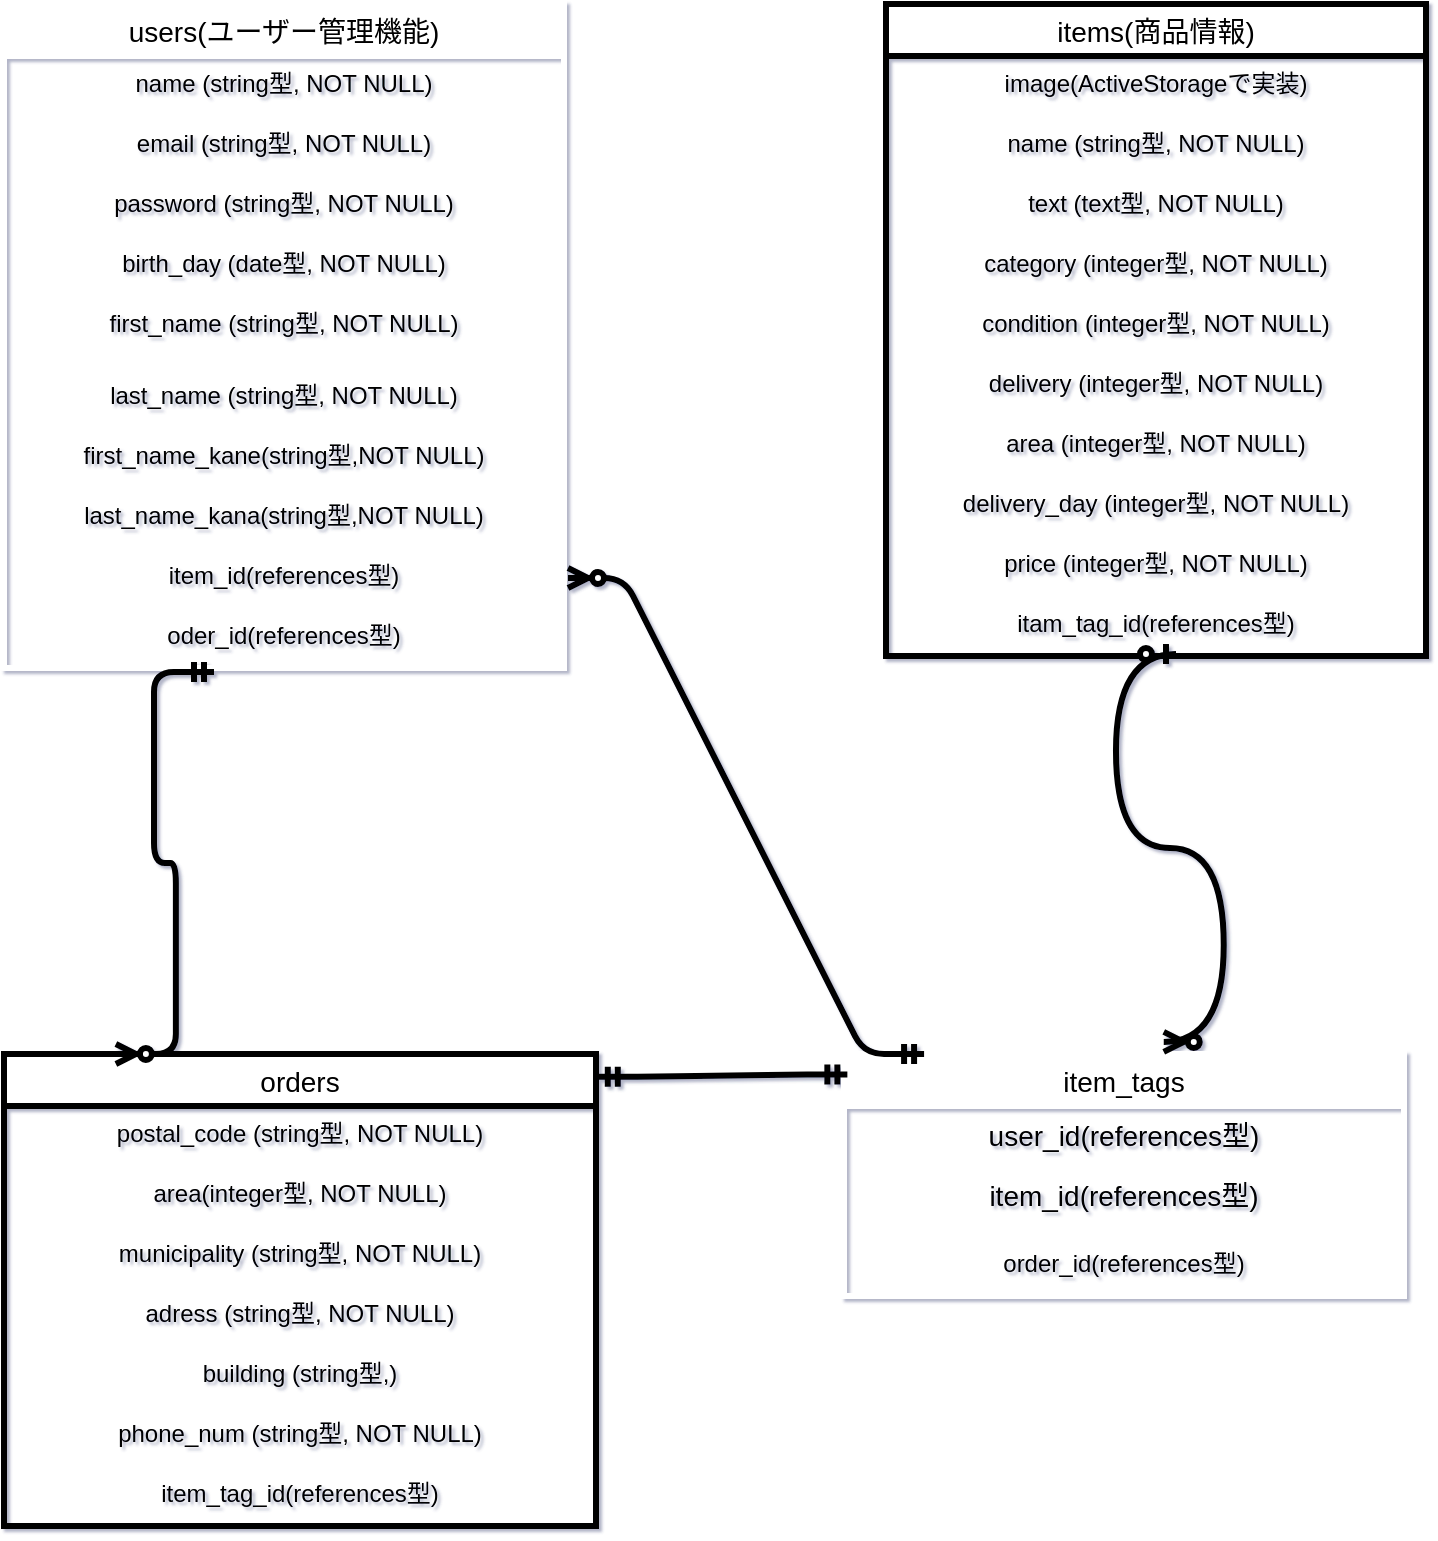 <mxfile>
    <diagram id="lORFSKRW5LW8WPC1u9rT" name="ページ1">
        <mxGraphModel dx="1098" dy="1042" grid="1" gridSize="7" guides="1" tooltips="1" connect="0" arrows="0" fold="1" page="1" pageScale="1" pageWidth="827" pageHeight="1169" math="0" shadow="1">
            <root>
                <mxCell id="0"/>
                <mxCell id="1" parent="0"/>
                <mxCell id="52" value="users(ユーザー管理機能)" style="swimlane;fontStyle=0;childLayout=stackLayout;horizontal=1;startSize=26;horizontalStack=0;resizeParent=1;resizeParentMax=0;resizeLast=0;collapsible=1;marginBottom=0;align=center;fontSize=14;strokeColor=#FFFFFF;strokeWidth=3;" parent="1" vertex="1">
                    <mxGeometry x="70" y="35" width="280" height="332" as="geometry"/>
                </mxCell>
                <mxCell id="53" value="name (string型, NOT NULL)" style="text;strokeColor=none;fillColor=none;spacingLeft=4;spacingRight=4;overflow=hidden;rotatable=0;points=[[0,0.5],[1,0.5]];portConstraint=eastwest;fontSize=12;align=center;labelBackgroundColor=none;labelBorderColor=none;" parent="52" vertex="1">
                    <mxGeometry y="26" width="280" height="30" as="geometry"/>
                </mxCell>
                <mxCell id="57" value="email (string型, NOT NULL)" style="text;strokeColor=none;fillColor=none;spacingLeft=4;spacingRight=4;overflow=hidden;rotatable=0;points=[[0,0.5],[1,0.5]];portConstraint=eastwest;fontSize=12;align=center;" parent="52" vertex="1">
                    <mxGeometry y="56" width="280" height="30" as="geometry"/>
                </mxCell>
                <mxCell id="54" value="password (string型, NOT NULL)" style="text;strokeColor=none;fillColor=none;spacingLeft=4;spacingRight=4;overflow=hidden;rotatable=0;points=[[0,0.5],[1,0.5]];portConstraint=eastwest;fontSize=12;align=center;" parent="52" vertex="1">
                    <mxGeometry y="86" width="280" height="30" as="geometry"/>
                </mxCell>
                <mxCell id="55" value="birth_day (date型, NOT NULL)" style="text;strokeColor=none;fillColor=none;spacingLeft=4;spacingRight=4;overflow=hidden;rotatable=0;points=[[0,0.5],[1,0.5]];portConstraint=eastwest;fontSize=12;align=center;" parent="52" vertex="1">
                    <mxGeometry y="116" width="280" height="30" as="geometry"/>
                </mxCell>
                <mxCell id="58" value="first_name (string型, NOT NULL)" style="text;strokeColor=none;fillColor=none;spacingLeft=4;spacingRight=4;overflow=hidden;rotatable=0;points=[[0,0.5],[1,0.5]];portConstraint=eastwest;fontSize=12;align=center;" parent="52" vertex="1">
                    <mxGeometry y="146" width="280" height="36" as="geometry"/>
                </mxCell>
                <mxCell id="56" value="last_name (string型, NOT NULL)" style="text;strokeColor=none;fillColor=none;spacingLeft=4;spacingRight=4;overflow=hidden;rotatable=0;points=[[0,0.5],[1,0.5]];portConstraint=eastwest;fontSize=12;align=center;" parent="52" vertex="1">
                    <mxGeometry y="182" width="280" height="30" as="geometry"/>
                </mxCell>
                <mxCell id="147" value="first_name_kane(string型,NOT NULL)" style="text;strokeColor=none;fillColor=none;spacingLeft=4;spacingRight=4;overflow=hidden;rotatable=0;points=[[0,0.5],[1,0.5]];portConstraint=eastwest;fontSize=12;align=center;" parent="52" vertex="1">
                    <mxGeometry y="212" width="280" height="30" as="geometry"/>
                </mxCell>
                <mxCell id="148" value="last_name_kana(string型,NOT NULL)" style="text;strokeColor=none;fillColor=none;spacingLeft=4;spacingRight=4;overflow=hidden;rotatable=0;points=[[0,0.5],[1,0.5]];portConstraint=eastwest;fontSize=12;align=center;" parent="52" vertex="1">
                    <mxGeometry y="242" width="280" height="30" as="geometry"/>
                </mxCell>
                <mxCell id="150" value="item_id(references型)" style="text;strokeColor=none;fillColor=none;spacingLeft=4;spacingRight=4;overflow=hidden;rotatable=0;points=[[0,0.5],[1,0.5]];portConstraint=eastwest;fontSize=12;align=center;" parent="52" vertex="1">
                    <mxGeometry y="272" width="280" height="30" as="geometry"/>
                </mxCell>
                <mxCell id="151" value="oder_id(references型)" style="text;strokeColor=none;fillColor=none;spacingLeft=4;spacingRight=4;overflow=hidden;rotatable=0;points=[[0,0.5],[1,0.5]];portConstraint=eastwest;fontSize=12;align=center;" parent="52" vertex="1">
                    <mxGeometry y="302" width="280" height="30" as="geometry"/>
                </mxCell>
                <mxCell id="60" value="items(商品情報)" style="swimlane;fontStyle=0;childLayout=stackLayout;horizontal=1;startSize=26;horizontalStack=0;resizeParent=1;resizeParentMax=0;resizeLast=0;collapsible=1;marginBottom=0;align=center;fontSize=14;strokeWidth=3;" parent="1" vertex="1">
                    <mxGeometry x="511" y="35" width="270" height="326" as="geometry"/>
                </mxCell>
                <mxCell id="61" value="image(ActiveStorageで実装)" style="text;strokeColor=none;fillColor=none;spacingLeft=4;spacingRight=4;overflow=hidden;rotatable=0;points=[[0,0.5],[1,0.5]];portConstraint=eastwest;fontSize=12;align=center;" parent="60" vertex="1">
                    <mxGeometry y="26" width="270" height="30" as="geometry"/>
                </mxCell>
                <mxCell id="62" value="name (string型, NOT NULL)" style="text;strokeColor=none;fillColor=none;spacingLeft=4;spacingRight=4;overflow=hidden;rotatable=0;points=[[0,0.5],[1,0.5]];portConstraint=eastwest;fontSize=12;align=center;" parent="60" vertex="1">
                    <mxGeometry y="56" width="270" height="30" as="geometry"/>
                </mxCell>
                <mxCell id="63" value="text (text型, NOT NULL)" style="text;strokeColor=none;fillColor=none;spacingLeft=4;spacingRight=4;overflow=hidden;rotatable=0;points=[[0,0.5],[1,0.5]];portConstraint=eastwest;fontSize=12;align=center;" parent="60" vertex="1">
                    <mxGeometry y="86" width="270" height="30" as="geometry"/>
                </mxCell>
                <mxCell id="64" value="category (integer型, NOT NULL)" style="text;strokeColor=none;fillColor=none;spacingLeft=4;spacingRight=4;overflow=hidden;rotatable=0;points=[[0,0.5],[1,0.5]];portConstraint=eastwest;fontSize=12;align=center;" parent="60" vertex="1">
                    <mxGeometry y="116" width="270" height="30" as="geometry"/>
                </mxCell>
                <mxCell id="70" value="condition (integer型, NOT NULL)" style="text;strokeColor=none;fillColor=none;spacingLeft=4;spacingRight=4;overflow=hidden;rotatable=0;points=[[0,0.5],[1,0.5]];portConstraint=eastwest;fontSize=12;align=center;" parent="60" vertex="1">
                    <mxGeometry y="146" width="270" height="30" as="geometry"/>
                </mxCell>
                <mxCell id="71" value="delivery (integer型, NOT NULL)" style="text;strokeColor=none;fillColor=none;spacingLeft=4;spacingRight=4;overflow=hidden;rotatable=0;points=[[0,0.5],[1,0.5]];portConstraint=eastwest;fontSize=12;align=center;" parent="60" vertex="1">
                    <mxGeometry y="176" width="270" height="30" as="geometry"/>
                </mxCell>
                <mxCell id="72" value="area (integer型, NOT NULL)" style="text;strokeColor=none;fillColor=none;spacingLeft=4;spacingRight=4;overflow=hidden;rotatable=0;points=[[0,0.5],[1,0.5]];portConstraint=eastwest;fontSize=12;align=center;" parent="60" vertex="1">
                    <mxGeometry y="206" width="270" height="30" as="geometry"/>
                </mxCell>
                <mxCell id="73" value="delivery_day (integer型, NOT NULL)" style="text;strokeColor=none;fillColor=none;spacingLeft=4;spacingRight=4;overflow=hidden;rotatable=0;points=[[0,0.5],[1,0.5]];portConstraint=eastwest;fontSize=12;align=center;" parent="60" vertex="1">
                    <mxGeometry y="236" width="270" height="30" as="geometry"/>
                </mxCell>
                <mxCell id="69" value="price (integer型, NOT NULL)" style="text;strokeColor=none;fillColor=none;spacingLeft=4;spacingRight=4;overflow=hidden;rotatable=0;points=[[0,0.5],[1,0.5]];portConstraint=eastwest;fontSize=12;align=center;" parent="60" vertex="1">
                    <mxGeometry y="266" width="270" height="30" as="geometry"/>
                </mxCell>
                <mxCell id="160" value="itam_tag_id(references型)" style="text;strokeColor=none;fillColor=none;spacingLeft=4;spacingRight=4;overflow=hidden;rotatable=0;points=[[0,0.5],[1,0.5]];portConstraint=eastwest;fontSize=12;align=center;" vertex="1" parent="60">
                    <mxGeometry y="296" width="270" height="30" as="geometry"/>
                </mxCell>
                <mxCell id="74" value="orders" style="swimlane;fontStyle=0;childLayout=stackLayout;horizontal=1;startSize=26;horizontalStack=0;resizeParent=1;resizeParentMax=0;resizeLast=0;collapsible=1;marginBottom=0;align=center;fontSize=14;strokeWidth=3;" parent="1" vertex="1">
                    <mxGeometry x="70" y="560" width="296" height="236" as="geometry"/>
                </mxCell>
                <mxCell id="77" value="postal_code (string型, NOT NULL)" style="text;strokeColor=none;fillColor=none;spacingLeft=4;spacingRight=4;overflow=hidden;rotatable=0;points=[[0,0.5],[1,0.5]];portConstraint=eastwest;fontSize=12;align=center;" parent="74" vertex="1">
                    <mxGeometry y="26" width="296" height="30" as="geometry"/>
                </mxCell>
                <mxCell id="80" value="area(integer型, NOT NULL)" style="text;strokeColor=none;fillColor=none;spacingLeft=4;spacingRight=4;overflow=hidden;rotatable=0;points=[[0,0.5],[1,0.5]];portConstraint=eastwest;fontSize=12;align=center;" parent="74" vertex="1">
                    <mxGeometry y="56" width="296" height="30" as="geometry"/>
                </mxCell>
                <mxCell id="81" value="municipality (string型, NOT NULL)" style="text;strokeColor=none;fillColor=none;spacingLeft=4;spacingRight=4;overflow=hidden;rotatable=0;points=[[0,0.5],[1,0.5]];portConstraint=eastwest;fontSize=12;align=center;" parent="74" vertex="1">
                    <mxGeometry y="86" width="296" height="30" as="geometry"/>
                </mxCell>
                <mxCell id="79" value="adress (string型, NOT NULL)" style="text;strokeColor=none;fillColor=none;spacingLeft=4;spacingRight=4;overflow=hidden;rotatable=0;points=[[0,0.5],[1,0.5]];portConstraint=eastwest;fontSize=12;align=center;" parent="74" vertex="1">
                    <mxGeometry y="116" width="296" height="30" as="geometry"/>
                </mxCell>
                <mxCell id="83" value="building (string型,)" style="text;strokeColor=none;fillColor=none;spacingLeft=4;spacingRight=4;overflow=hidden;rotatable=0;points=[[0,0.5],[1,0.5]];portConstraint=eastwest;fontSize=12;align=center;labelBackgroundColor=none;" parent="74" vertex="1">
                    <mxGeometry y="146" width="296" height="30" as="geometry"/>
                </mxCell>
                <mxCell id="82" value="phone_num (string型, NOT NULL)" style="text;strokeColor=none;fillColor=none;spacingLeft=4;spacingRight=4;overflow=hidden;rotatable=0;points=[[0,0.5],[1,0.5]];portConstraint=eastwest;fontSize=12;align=center;" parent="74" vertex="1">
                    <mxGeometry y="176" width="296" height="30" as="geometry"/>
                </mxCell>
                <mxCell id="163" value="item_tag_id(references型)" style="text;strokeColor=none;fillColor=none;spacingLeft=4;spacingRight=4;overflow=hidden;rotatable=0;points=[[0,0.5],[1,0.5]];portConstraint=eastwest;fontSize=12;align=center;" vertex="1" parent="74">
                    <mxGeometry y="206" width="296" height="30" as="geometry"/>
                </mxCell>
                <mxCell id="138" value="item_tags" style="swimlane;fontStyle=0;childLayout=stackLayout;horizontal=1;startSize=26;horizontalStack=0;resizeParent=1;resizeParentMax=0;resizeLast=0;collapsible=1;marginBottom=0;align=center;fontSize=14;strokeColor=#FFFFFF;strokeWidth=3;" parent="1" vertex="1">
                    <mxGeometry x="490" y="560" width="280" height="121" as="geometry"/>
                </mxCell>
                <mxCell id="139" value="user_id(references型)" style="text;strokeColor=none;fillColor=none;spacingLeft=4;spacingRight=4;overflow=hidden;rotatable=0;points=[[0,0.5],[1,0.5]];portConstraint=eastwest;fontSize=14;align=center;" parent="138" vertex="1">
                    <mxGeometry y="26" width="280" height="30" as="geometry"/>
                </mxCell>
                <mxCell id="140" value="item_id(references型)" style="text;strokeColor=none;fillColor=none;spacingLeft=4;spacingRight=4;overflow=hidden;rotatable=0;points=[[0,0.5],[1,0.5]];portConstraint=eastwest;fontSize=14;align=center;" parent="138" vertex="1">
                    <mxGeometry y="56" width="280" height="35" as="geometry"/>
                </mxCell>
                <mxCell id="162" value="order_id(references型)" style="text;strokeColor=none;fillColor=none;spacingLeft=4;spacingRight=4;overflow=hidden;rotatable=0;points=[[0,0.5],[1,0.5]];portConstraint=eastwest;fontSize=12;align=center;" vertex="1" parent="138">
                    <mxGeometry y="91" width="280" height="30" as="geometry"/>
                </mxCell>
                <mxCell id="153" value="" style="edgeStyle=entityRelationEdgeStyle;fontSize=12;html=1;endArrow=ERzeroToMany;startArrow=ERzeroToOne;entryX=0.571;entryY=-0.05;entryDx=0;entryDy=0;entryPerimeter=0;curved=1;strokeWidth=3;exitX=0.537;exitY=0.967;exitDx=0;exitDy=0;exitPerimeter=0;" edge="1" parent="1" source="160" target="138">
                    <mxGeometry width="100" height="100" relative="1" as="geometry">
                        <mxPoint x="665" y="385" as="sourcePoint"/>
                        <mxPoint x="602" y="385" as="targetPoint"/>
                    </mxGeometry>
                </mxCell>
                <mxCell id="158" value="" style="edgeStyle=entityRelationEdgeStyle;fontSize=12;html=1;endArrow=ERmandOne;startArrow=ERmandOne;targetPerimeterSpacing=2;strokeWidth=3;exitX=1.003;exitY=0.048;exitDx=0;exitDy=0;exitPerimeter=0;entryX=0.006;entryY=0.085;entryDx=0;entryDy=0;entryPerimeter=0;" edge="1" parent="1" source="74" target="138">
                    <mxGeometry width="100" height="100" relative="1" as="geometry">
                        <mxPoint x="294" y="611" as="sourcePoint"/>
                        <mxPoint x="469" y="694" as="targetPoint"/>
                    </mxGeometry>
                </mxCell>
                <mxCell id="159" value="" style="edgeStyle=entityRelationEdgeStyle;fontSize=12;html=1;endArrow=ERzeroToMany;startArrow=ERmandOne;targetPerimeterSpacing=2;strokeWidth=3;entryX=0.189;entryY=0;entryDx=0;entryDy=0;entryPerimeter=0;exitX=0.375;exitY=1.067;exitDx=0;exitDy=0;exitPerimeter=0;" edge="1" parent="1" source="151" target="74">
                    <mxGeometry width="100" height="100" relative="1" as="geometry">
                        <mxPoint x="108" y="357" as="sourcePoint"/>
                        <mxPoint x="352" y="399" as="targetPoint"/>
                    </mxGeometry>
                </mxCell>
                <mxCell id="161" value="" style="edgeStyle=entityRelationEdgeStyle;fontSize=12;html=1;endArrow=ERzeroToMany;startArrow=ERmandOne;targetPerimeterSpacing=2;strokeWidth=3;exitX=0.143;exitY=0;exitDx=0;exitDy=0;exitPerimeter=0;" edge="1" parent="1" source="138" target="150">
                    <mxGeometry width="100" height="100" relative="1" as="geometry">
                        <mxPoint x="399" y="422" as="sourcePoint"/>
                        <mxPoint x="499" y="322" as="targetPoint"/>
                    </mxGeometry>
                </mxCell>
            </root>
        </mxGraphModel>
    </diagram>
</mxfile>